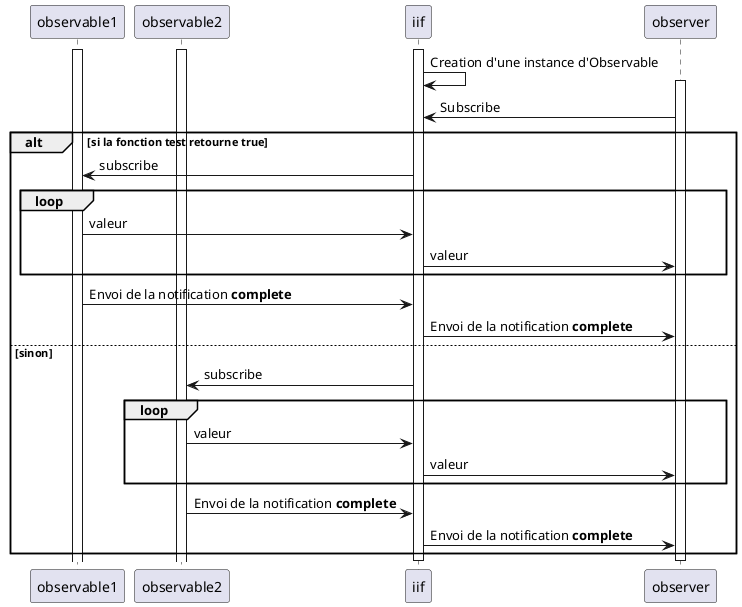 @startuml
activate observable1
activate observable2
activate iif
iif -> iif : Creation d'une instance d'Observable
activate observer
observer -> iif : Subscribe
alt si la fonction test retourne true
  iif -> observable1 : subscribe
  loop
    observable1 -> iif : valeur
    iif -> observer : valeur
  end
  observable1 -> iif : Envoi de la notification **complete**
  iif -> observer : Envoi de la notification **complete**
else sinon
  iif -> observable2 : subscribe
  loop
    observable2 -> iif : valeur
    iif -> observer : valeur
  end
  observable2 -> iif : Envoi de la notification **complete**
  iif -> observer : Envoi de la notification **complete**
end
deactivate iif
deactivate observer
@enduml
